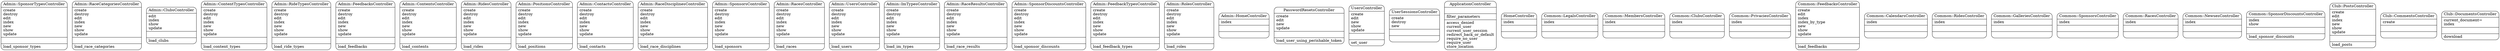 digraph controllers_diagram {
	graph[overlap=false, splines=true]
	"Admin::SponsorTypesController" [shape=Mrecord, label="{Admin::SponsorTypesController|create\ldestroy\ledit\lindex\lnew\lshow\lupdate\l|\l|load_sponsor_types\l}"]
	"Admin::RaceCategoriesController" [shape=Mrecord, label="{Admin::RaceCategoriesController|create\ldestroy\ledit\lindex\lnew\lshow\lupdate\l|\l|load_race_categories\l}"]
	"Admin::ClubsController" [shape=Mrecord, label="{Admin::ClubsController|edit\lindex\lshow\lupdate\l|\l|load_clubs\l}"]
	"Admin::ContentTypesController" [shape=Mrecord, label="{Admin::ContentTypesController|create\ldestroy\ledit\lindex\lnew\lshow\lupdate\l|\l|load_content_types\l}"]
	"Admin::RideTypesController" [shape=Mrecord, label="{Admin::RideTypesController|create\ldestroy\ledit\lindex\lnew\lshow\lupdate\l|\l|load_ride_types\l}"]
	"Admin::FeedbacksController" [shape=Mrecord, label="{Admin::FeedbacksController|create\ldestroy\ledit\lindex\lnew\lshow\lupdate\l|\l|load_feedbacks\l}"]
	"Admin::ContentsController" [shape=Mrecord, label="{Admin::ContentsController|create\ldestroy\ledit\lindex\lnew\lshow\lupdate\l|\l|load_contents\l}"]
	"Admin::RidesController" [shape=Mrecord, label="{Admin::RidesController|create\ldestroy\ledit\lindex\lnew\lshow\lupdate\l|\l|load_rides\l}"]
	"Admin::PositionsController" [shape=Mrecord, label="{Admin::PositionsController|create\ldestroy\ledit\lindex\lnew\lshow\lupdate\l|\l|load_positions\l}"]
	"Admin::ContactsController" [shape=Mrecord, label="{Admin::ContactsController|create\ldestroy\ledit\lindex\lnew\lshow\lupdate\l|\l|load_contacts\l}"]
	"Admin::RaceDisciplinesController" [shape=Mrecord, label="{Admin::RaceDisciplinesController|create\ldestroy\ledit\lindex\lnew\lshow\lupdate\l|\l|load_race_disciplines\l}"]
	"Admin::SponsorsController" [shape=Mrecord, label="{Admin::SponsorsController|create\ldestroy\ledit\lindex\lnew\lshow\lupdate\l|\l|load_sponsors\l}"]
	"Admin::RacesController" [shape=Mrecord, label="{Admin::RacesController|create\ldestroy\ledit\lindex\lnew\lshow\lupdate\l|\l|load_races\l}"]
	"Admin::UsersController" [shape=Mrecord, label="{Admin::UsersController|create\ldestroy\ledit\lindex\lnew\lshow\lupdate\l|\l|load_users\l}"]
	"Admin::ImTypesController" [shape=Mrecord, label="{Admin::ImTypesController|create\ldestroy\ledit\lindex\lnew\lshow\lupdate\l|\l|load_im_types\l}"]
	"Admin::RaceResultsController" [shape=Mrecord, label="{Admin::RaceResultsController|create\ldestroy\ledit\lindex\lnew\lshow\lupdate\l|\l|load_race_results\l}"]
	"Admin::SponsorDiscountsController" [shape=Mrecord, label="{Admin::SponsorDiscountsController|create\ldestroy\ledit\lindex\lnew\lshow\lupdate\l|\l|load_sponsor_discounts\l}"]
	"Admin::FeedbackTypesController" [shape=Mrecord, label="{Admin::FeedbackTypesController|create\ldestroy\ledit\lindex\lnew\lshow\lupdate\l|\l|load_feedback_types\l}"]
	"Admin::RolesController" [shape=Mrecord, label="{Admin::RolesController|create\ldestroy\ledit\lindex\lnew\lshow\lupdate\l|\l|load_roles\l}"]
	"Admin::HomeController" [shape=Mrecord, label="{Admin::HomeController|index\l|\l|\l}"]
	"PasswordResetsController" [shape=Mrecord, label="{PasswordResetsController|create\ledit\lnew\lupdate\l|\l|load_user_using_perishable_token\l}"]
	"UsersController" [shape=Mrecord, label="{UsersController|create\ledit\lnew\lshow\lupdate\l|\l|set_user\l}"]
	"UserSessionsController" [shape=Mrecord, label="{UserSessionsController|create\ldestroy\lnew\l|\l|\l}"]
	"ApplicationController" [shape=Mrecord, label="{ApplicationController|\l|filter_parameters\l|access_denied\lcurrent_user\lcurrent_user_session\lredirect_back_or_default\lrequire_no_user\lrequire_user\lstore_location\l}"]
	"HomeController" [shape=Mrecord, label="{HomeController|index\l|\l|\l}"]
	"Common::LegalsController" [shape=Mrecord, label="{Common::LegalsController|index\l|\l|\l}"]
	"Common::MembersController" [shape=Mrecord, label="{Common::MembersController|index\l|\l|\l}"]
	"Common::ClubsController" [shape=Mrecord, label="{Common::ClubsController|index\l|\l|\l}"]
	"Common::PrivaciesController" [shape=Mrecord, label="{Common::PrivaciesController|index\l|\l|\l}"]
	"Common::FeedbacksController" [shape=Mrecord, label="{Common::FeedbacksController|create\ledit\lindex\lindex_by_type\lnew\lshow\lupdate\l|\l|load_feedbacks\l}"]
	"Common::CalendarsController" [shape=Mrecord, label="{Common::CalendarsController|index\l|\l|\l}"]
	"Common::RidesController" [shape=Mrecord, label="{Common::RidesController|index\l|\l|\l}"]
	"Common::GalleriesController" [shape=Mrecord, label="{Common::GalleriesController|index\l|\l|\l}"]
	"Common::SponsorsController" [shape=Mrecord, label="{Common::SponsorsController|index\l|\l|\l}"]
	"Common::RacesController" [shape=Mrecord, label="{Common::RacesController|index\l|\l|\l}"]
	"Common::NewsesController" [shape=Mrecord, label="{Common::NewsesController|index\l|\l|\l}"]
	"Common::SponsorDiscountsController" [shape=Mrecord, label="{Common::SponsorDiscountsController|index\lshow\l|\l|load_sponsor_discounts\l}"]
	"Club::PostsController" [shape=Mrecord, label="{Club::PostsController|create\ledit\lindex\lnew\lshow\lupdate\l|\l|load_posts\l}"]
	"Club::CommentsController" [shape=Mrecord, label="{Club::CommentsController|create\l|\l|\l}"]
	"Club::DocumentsController" [shape=Mrecord, label="{Club::DocumentsController|current_document=\lindex\l|\l|download\l}"]
	"ApplicationController" [shape=Mrecord, label="{ApplicationController|\l|filter_parameters\l|access_denied\lcurrent_user\lcurrent_user_session\lredirect_back_or_default\lrequire_no_user\lrequire_user\lstore_location\l}"]
}
